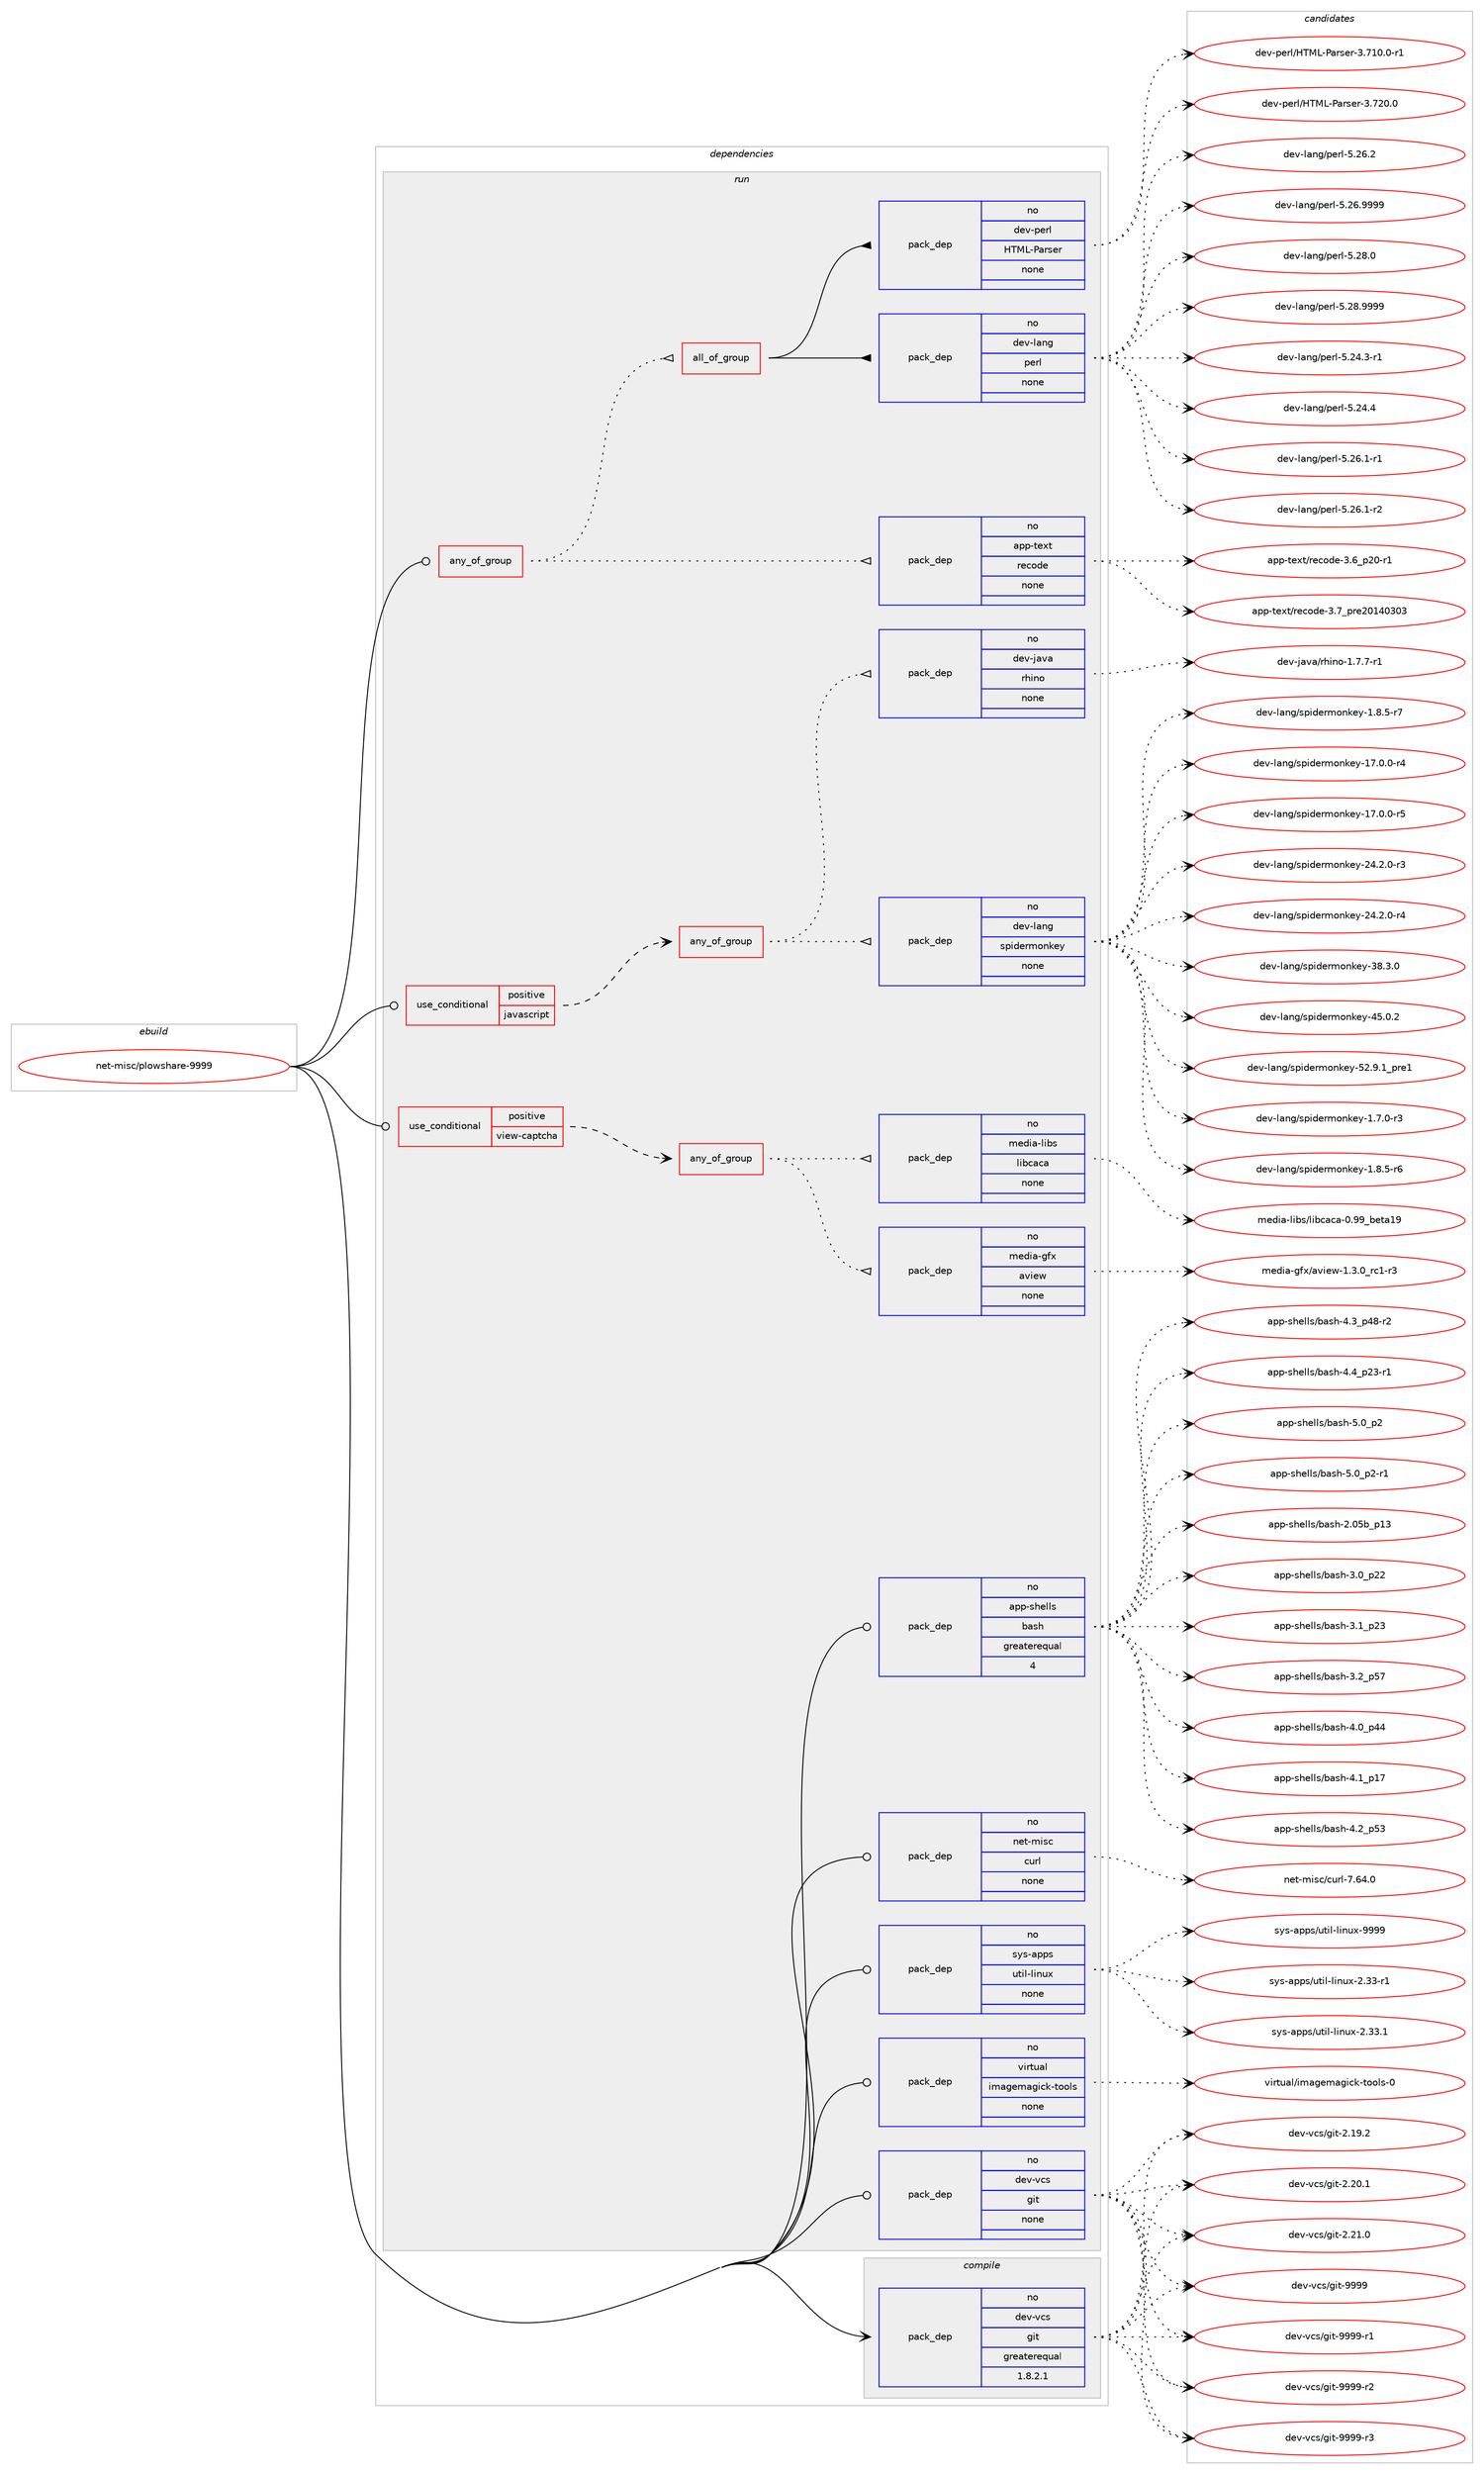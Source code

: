 digraph prolog {

# *************
# Graph options
# *************

newrank=true;
concentrate=true;
compound=true;
graph [rankdir=LR,fontname=Helvetica,fontsize=10,ranksep=1.5];#, ranksep=2.5, nodesep=0.2];
edge  [arrowhead=vee];
node  [fontname=Helvetica,fontsize=10];

# **********
# The ebuild
# **********

subgraph cluster_leftcol {
color=gray;
rank=same;
label=<<i>ebuild</i>>;
id [label="net-misc/plowshare-9999", color=red, width=4, href="../net-misc/plowshare-9999.svg"];
}

# ****************
# The dependencies
# ****************

subgraph cluster_midcol {
color=gray;
label=<<i>dependencies</i>>;
subgraph cluster_compile {
fillcolor="#eeeeee";
style=filled;
label=<<i>compile</i>>;
subgraph pack1194699 {
dependency1670994 [label=<<TABLE BORDER="0" CELLBORDER="1" CELLSPACING="0" CELLPADDING="4" WIDTH="220"><TR><TD ROWSPAN="6" CELLPADDING="30">pack_dep</TD></TR><TR><TD WIDTH="110">no</TD></TR><TR><TD>dev-vcs</TD></TR><TR><TD>git</TD></TR><TR><TD>greaterequal</TD></TR><TR><TD>1.8.2.1</TD></TR></TABLE>>, shape=none, color=blue];
}
id:e -> dependency1670994:w [weight=20,style="solid",arrowhead="vee"];
}
subgraph cluster_compileandrun {
fillcolor="#eeeeee";
style=filled;
label=<<i>compile and run</i>>;
}
subgraph cluster_run {
fillcolor="#eeeeee";
style=filled;
label=<<i>run</i>>;
subgraph any26413 {
dependency1670995 [label=<<TABLE BORDER="0" CELLBORDER="1" CELLSPACING="0" CELLPADDING="4"><TR><TD CELLPADDING="10">any_of_group</TD></TR></TABLE>>, shape=none, color=red];subgraph pack1194700 {
dependency1670996 [label=<<TABLE BORDER="0" CELLBORDER="1" CELLSPACING="0" CELLPADDING="4" WIDTH="220"><TR><TD ROWSPAN="6" CELLPADDING="30">pack_dep</TD></TR><TR><TD WIDTH="110">no</TD></TR><TR><TD>app-text</TD></TR><TR><TD>recode</TD></TR><TR><TD>none</TD></TR><TR><TD></TD></TR></TABLE>>, shape=none, color=blue];
}
dependency1670995:e -> dependency1670996:w [weight=20,style="dotted",arrowhead="oinv"];
subgraph all819 {
dependency1670997 [label=<<TABLE BORDER="0" CELLBORDER="1" CELLSPACING="0" CELLPADDING="4"><TR><TD CELLPADDING="10">all_of_group</TD></TR></TABLE>>, shape=none, color=red];subgraph pack1194701 {
dependency1670998 [label=<<TABLE BORDER="0" CELLBORDER="1" CELLSPACING="0" CELLPADDING="4" WIDTH="220"><TR><TD ROWSPAN="6" CELLPADDING="30">pack_dep</TD></TR><TR><TD WIDTH="110">no</TD></TR><TR><TD>dev-lang</TD></TR><TR><TD>perl</TD></TR><TR><TD>none</TD></TR><TR><TD></TD></TR></TABLE>>, shape=none, color=blue];
}
dependency1670997:e -> dependency1670998:w [weight=20,style="solid",arrowhead="inv"];
subgraph pack1194702 {
dependency1670999 [label=<<TABLE BORDER="0" CELLBORDER="1" CELLSPACING="0" CELLPADDING="4" WIDTH="220"><TR><TD ROWSPAN="6" CELLPADDING="30">pack_dep</TD></TR><TR><TD WIDTH="110">no</TD></TR><TR><TD>dev-perl</TD></TR><TR><TD>HTML-Parser</TD></TR><TR><TD>none</TD></TR><TR><TD></TD></TR></TABLE>>, shape=none, color=blue];
}
dependency1670997:e -> dependency1670999:w [weight=20,style="solid",arrowhead="inv"];
}
dependency1670995:e -> dependency1670997:w [weight=20,style="dotted",arrowhead="oinv"];
}
id:e -> dependency1670995:w [weight=20,style="solid",arrowhead="odot"];
subgraph cond449066 {
dependency1671000 [label=<<TABLE BORDER="0" CELLBORDER="1" CELLSPACING="0" CELLPADDING="4"><TR><TD ROWSPAN="3" CELLPADDING="10">use_conditional</TD></TR><TR><TD>positive</TD></TR><TR><TD>javascript</TD></TR></TABLE>>, shape=none, color=red];
subgraph any26414 {
dependency1671001 [label=<<TABLE BORDER="0" CELLBORDER="1" CELLSPACING="0" CELLPADDING="4"><TR><TD CELLPADDING="10">any_of_group</TD></TR></TABLE>>, shape=none, color=red];subgraph pack1194703 {
dependency1671002 [label=<<TABLE BORDER="0" CELLBORDER="1" CELLSPACING="0" CELLPADDING="4" WIDTH="220"><TR><TD ROWSPAN="6" CELLPADDING="30">pack_dep</TD></TR><TR><TD WIDTH="110">no</TD></TR><TR><TD>dev-lang</TD></TR><TR><TD>spidermonkey</TD></TR><TR><TD>none</TD></TR><TR><TD></TD></TR></TABLE>>, shape=none, color=blue];
}
dependency1671001:e -> dependency1671002:w [weight=20,style="dotted",arrowhead="oinv"];
subgraph pack1194704 {
dependency1671003 [label=<<TABLE BORDER="0" CELLBORDER="1" CELLSPACING="0" CELLPADDING="4" WIDTH="220"><TR><TD ROWSPAN="6" CELLPADDING="30">pack_dep</TD></TR><TR><TD WIDTH="110">no</TD></TR><TR><TD>dev-java</TD></TR><TR><TD>rhino</TD></TR><TR><TD>none</TD></TR><TR><TD></TD></TR></TABLE>>, shape=none, color=blue];
}
dependency1671001:e -> dependency1671003:w [weight=20,style="dotted",arrowhead="oinv"];
}
dependency1671000:e -> dependency1671001:w [weight=20,style="dashed",arrowhead="vee"];
}
id:e -> dependency1671000:w [weight=20,style="solid",arrowhead="odot"];
subgraph cond449067 {
dependency1671004 [label=<<TABLE BORDER="0" CELLBORDER="1" CELLSPACING="0" CELLPADDING="4"><TR><TD ROWSPAN="3" CELLPADDING="10">use_conditional</TD></TR><TR><TD>positive</TD></TR><TR><TD>view-captcha</TD></TR></TABLE>>, shape=none, color=red];
subgraph any26415 {
dependency1671005 [label=<<TABLE BORDER="0" CELLBORDER="1" CELLSPACING="0" CELLPADDING="4"><TR><TD CELLPADDING="10">any_of_group</TD></TR></TABLE>>, shape=none, color=red];subgraph pack1194705 {
dependency1671006 [label=<<TABLE BORDER="0" CELLBORDER="1" CELLSPACING="0" CELLPADDING="4" WIDTH="220"><TR><TD ROWSPAN="6" CELLPADDING="30">pack_dep</TD></TR><TR><TD WIDTH="110">no</TD></TR><TR><TD>media-gfx</TD></TR><TR><TD>aview</TD></TR><TR><TD>none</TD></TR><TR><TD></TD></TR></TABLE>>, shape=none, color=blue];
}
dependency1671005:e -> dependency1671006:w [weight=20,style="dotted",arrowhead="oinv"];
subgraph pack1194706 {
dependency1671007 [label=<<TABLE BORDER="0" CELLBORDER="1" CELLSPACING="0" CELLPADDING="4" WIDTH="220"><TR><TD ROWSPAN="6" CELLPADDING="30">pack_dep</TD></TR><TR><TD WIDTH="110">no</TD></TR><TR><TD>media-libs</TD></TR><TR><TD>libcaca</TD></TR><TR><TD>none</TD></TR><TR><TD></TD></TR></TABLE>>, shape=none, color=blue];
}
dependency1671005:e -> dependency1671007:w [weight=20,style="dotted",arrowhead="oinv"];
}
dependency1671004:e -> dependency1671005:w [weight=20,style="dashed",arrowhead="vee"];
}
id:e -> dependency1671004:w [weight=20,style="solid",arrowhead="odot"];
subgraph pack1194707 {
dependency1671008 [label=<<TABLE BORDER="0" CELLBORDER="1" CELLSPACING="0" CELLPADDING="4" WIDTH="220"><TR><TD ROWSPAN="6" CELLPADDING="30">pack_dep</TD></TR><TR><TD WIDTH="110">no</TD></TR><TR><TD>app-shells</TD></TR><TR><TD>bash</TD></TR><TR><TD>greaterequal</TD></TR><TR><TD>4</TD></TR></TABLE>>, shape=none, color=blue];
}
id:e -> dependency1671008:w [weight=20,style="solid",arrowhead="odot"];
subgraph pack1194708 {
dependency1671009 [label=<<TABLE BORDER="0" CELLBORDER="1" CELLSPACING="0" CELLPADDING="4" WIDTH="220"><TR><TD ROWSPAN="6" CELLPADDING="30">pack_dep</TD></TR><TR><TD WIDTH="110">no</TD></TR><TR><TD>dev-vcs</TD></TR><TR><TD>git</TD></TR><TR><TD>none</TD></TR><TR><TD></TD></TR></TABLE>>, shape=none, color=blue];
}
id:e -> dependency1671009:w [weight=20,style="solid",arrowhead="odot"];
subgraph pack1194709 {
dependency1671010 [label=<<TABLE BORDER="0" CELLBORDER="1" CELLSPACING="0" CELLPADDING="4" WIDTH="220"><TR><TD ROWSPAN="6" CELLPADDING="30">pack_dep</TD></TR><TR><TD WIDTH="110">no</TD></TR><TR><TD>net-misc</TD></TR><TR><TD>curl</TD></TR><TR><TD>none</TD></TR><TR><TD></TD></TR></TABLE>>, shape=none, color=blue];
}
id:e -> dependency1671010:w [weight=20,style="solid",arrowhead="odot"];
subgraph pack1194710 {
dependency1671011 [label=<<TABLE BORDER="0" CELLBORDER="1" CELLSPACING="0" CELLPADDING="4" WIDTH="220"><TR><TD ROWSPAN="6" CELLPADDING="30">pack_dep</TD></TR><TR><TD WIDTH="110">no</TD></TR><TR><TD>sys-apps</TD></TR><TR><TD>util-linux</TD></TR><TR><TD>none</TD></TR><TR><TD></TD></TR></TABLE>>, shape=none, color=blue];
}
id:e -> dependency1671011:w [weight=20,style="solid",arrowhead="odot"];
subgraph pack1194711 {
dependency1671012 [label=<<TABLE BORDER="0" CELLBORDER="1" CELLSPACING="0" CELLPADDING="4" WIDTH="220"><TR><TD ROWSPAN="6" CELLPADDING="30">pack_dep</TD></TR><TR><TD WIDTH="110">no</TD></TR><TR><TD>virtual</TD></TR><TR><TD>imagemagick-tools</TD></TR><TR><TD>none</TD></TR><TR><TD></TD></TR></TABLE>>, shape=none, color=blue];
}
id:e -> dependency1671012:w [weight=20,style="solid",arrowhead="odot"];
}
}

# **************
# The candidates
# **************

subgraph cluster_choices {
rank=same;
color=gray;
label=<<i>candidates</i>>;

subgraph choice1194699 {
color=black;
nodesep=1;
choice10010111845118991154710310511645504649574650 [label="dev-vcs/git-2.19.2", color=red, width=4,href="../dev-vcs/git-2.19.2.svg"];
choice10010111845118991154710310511645504650484649 [label="dev-vcs/git-2.20.1", color=red, width=4,href="../dev-vcs/git-2.20.1.svg"];
choice10010111845118991154710310511645504650494648 [label="dev-vcs/git-2.21.0", color=red, width=4,href="../dev-vcs/git-2.21.0.svg"];
choice1001011184511899115471031051164557575757 [label="dev-vcs/git-9999", color=red, width=4,href="../dev-vcs/git-9999.svg"];
choice10010111845118991154710310511645575757574511449 [label="dev-vcs/git-9999-r1", color=red, width=4,href="../dev-vcs/git-9999-r1.svg"];
choice10010111845118991154710310511645575757574511450 [label="dev-vcs/git-9999-r2", color=red, width=4,href="../dev-vcs/git-9999-r2.svg"];
choice10010111845118991154710310511645575757574511451 [label="dev-vcs/git-9999-r3", color=red, width=4,href="../dev-vcs/git-9999-r3.svg"];
dependency1670994:e -> choice10010111845118991154710310511645504649574650:w [style=dotted,weight="100"];
dependency1670994:e -> choice10010111845118991154710310511645504650484649:w [style=dotted,weight="100"];
dependency1670994:e -> choice10010111845118991154710310511645504650494648:w [style=dotted,weight="100"];
dependency1670994:e -> choice1001011184511899115471031051164557575757:w [style=dotted,weight="100"];
dependency1670994:e -> choice10010111845118991154710310511645575757574511449:w [style=dotted,weight="100"];
dependency1670994:e -> choice10010111845118991154710310511645575757574511450:w [style=dotted,weight="100"];
dependency1670994:e -> choice10010111845118991154710310511645575757574511451:w [style=dotted,weight="100"];
}
subgraph choice1194700 {
color=black;
nodesep=1;
choice97112112451161011201164711410199111100101455146549511250484511449 [label="app-text/recode-3.6_p20-r1", color=red, width=4,href="../app-text/recode-3.6_p20-r1.svg"];
choice9711211245116101120116471141019911110010145514655951121141015048495248514851 [label="app-text/recode-3.7_pre20140303", color=red, width=4,href="../app-text/recode-3.7_pre20140303.svg"];
dependency1670996:e -> choice97112112451161011201164711410199111100101455146549511250484511449:w [style=dotted,weight="100"];
dependency1670996:e -> choice9711211245116101120116471141019911110010145514655951121141015048495248514851:w [style=dotted,weight="100"];
}
subgraph choice1194701 {
color=black;
nodesep=1;
choice100101118451089711010347112101114108455346505246514511449 [label="dev-lang/perl-5.24.3-r1", color=red, width=4,href="../dev-lang/perl-5.24.3-r1.svg"];
choice10010111845108971101034711210111410845534650524652 [label="dev-lang/perl-5.24.4", color=red, width=4,href="../dev-lang/perl-5.24.4.svg"];
choice100101118451089711010347112101114108455346505446494511449 [label="dev-lang/perl-5.26.1-r1", color=red, width=4,href="../dev-lang/perl-5.26.1-r1.svg"];
choice100101118451089711010347112101114108455346505446494511450 [label="dev-lang/perl-5.26.1-r2", color=red, width=4,href="../dev-lang/perl-5.26.1-r2.svg"];
choice10010111845108971101034711210111410845534650544650 [label="dev-lang/perl-5.26.2", color=red, width=4,href="../dev-lang/perl-5.26.2.svg"];
choice10010111845108971101034711210111410845534650544657575757 [label="dev-lang/perl-5.26.9999", color=red, width=4,href="../dev-lang/perl-5.26.9999.svg"];
choice10010111845108971101034711210111410845534650564648 [label="dev-lang/perl-5.28.0", color=red, width=4,href="../dev-lang/perl-5.28.0.svg"];
choice10010111845108971101034711210111410845534650564657575757 [label="dev-lang/perl-5.28.9999", color=red, width=4,href="../dev-lang/perl-5.28.9999.svg"];
dependency1670998:e -> choice100101118451089711010347112101114108455346505246514511449:w [style=dotted,weight="100"];
dependency1670998:e -> choice10010111845108971101034711210111410845534650524652:w [style=dotted,weight="100"];
dependency1670998:e -> choice100101118451089711010347112101114108455346505446494511449:w [style=dotted,weight="100"];
dependency1670998:e -> choice100101118451089711010347112101114108455346505446494511450:w [style=dotted,weight="100"];
dependency1670998:e -> choice10010111845108971101034711210111410845534650544650:w [style=dotted,weight="100"];
dependency1670998:e -> choice10010111845108971101034711210111410845534650544657575757:w [style=dotted,weight="100"];
dependency1670998:e -> choice10010111845108971101034711210111410845534650564648:w [style=dotted,weight="100"];
dependency1670998:e -> choice10010111845108971101034711210111410845534650564657575757:w [style=dotted,weight="100"];
}
subgraph choice1194702 {
color=black;
nodesep=1;
choice10010111845112101114108477284777645809711411510111445514655494846484511449 [label="dev-perl/HTML-Parser-3.710.0-r1", color=red, width=4,href="../dev-perl/HTML-Parser-3.710.0-r1.svg"];
choice1001011184511210111410847728477764580971141151011144551465550484648 [label="dev-perl/HTML-Parser-3.720.0", color=red, width=4,href="../dev-perl/HTML-Parser-3.720.0.svg"];
dependency1670999:e -> choice10010111845112101114108477284777645809711411510111445514655494846484511449:w [style=dotted,weight="100"];
dependency1670999:e -> choice1001011184511210111410847728477764580971141151011144551465550484648:w [style=dotted,weight="100"];
}
subgraph choice1194703 {
color=black;
nodesep=1;
choice1001011184510897110103471151121051001011141091111101071011214549465546484511451 [label="dev-lang/spidermonkey-1.7.0-r3", color=red, width=4,href="../dev-lang/spidermonkey-1.7.0-r3.svg"];
choice1001011184510897110103471151121051001011141091111101071011214549465646534511454 [label="dev-lang/spidermonkey-1.8.5-r6", color=red, width=4,href="../dev-lang/spidermonkey-1.8.5-r6.svg"];
choice1001011184510897110103471151121051001011141091111101071011214549465646534511455 [label="dev-lang/spidermonkey-1.8.5-r7", color=red, width=4,href="../dev-lang/spidermonkey-1.8.5-r7.svg"];
choice100101118451089711010347115112105100101114109111110107101121454955464846484511452 [label="dev-lang/spidermonkey-17.0.0-r4", color=red, width=4,href="../dev-lang/spidermonkey-17.0.0-r4.svg"];
choice100101118451089711010347115112105100101114109111110107101121454955464846484511453 [label="dev-lang/spidermonkey-17.0.0-r5", color=red, width=4,href="../dev-lang/spidermonkey-17.0.0-r5.svg"];
choice100101118451089711010347115112105100101114109111110107101121455052465046484511451 [label="dev-lang/spidermonkey-24.2.0-r3", color=red, width=4,href="../dev-lang/spidermonkey-24.2.0-r3.svg"];
choice100101118451089711010347115112105100101114109111110107101121455052465046484511452 [label="dev-lang/spidermonkey-24.2.0-r4", color=red, width=4,href="../dev-lang/spidermonkey-24.2.0-r4.svg"];
choice10010111845108971101034711511210510010111410911111010710112145515646514648 [label="dev-lang/spidermonkey-38.3.0", color=red, width=4,href="../dev-lang/spidermonkey-38.3.0.svg"];
choice10010111845108971101034711511210510010111410911111010710112145525346484650 [label="dev-lang/spidermonkey-45.0.2", color=red, width=4,href="../dev-lang/spidermonkey-45.0.2.svg"];
choice100101118451089711010347115112105100101114109111110107101121455350465746499511211410149 [label="dev-lang/spidermonkey-52.9.1_pre1", color=red, width=4,href="../dev-lang/spidermonkey-52.9.1_pre1.svg"];
dependency1671002:e -> choice1001011184510897110103471151121051001011141091111101071011214549465546484511451:w [style=dotted,weight="100"];
dependency1671002:e -> choice1001011184510897110103471151121051001011141091111101071011214549465646534511454:w [style=dotted,weight="100"];
dependency1671002:e -> choice1001011184510897110103471151121051001011141091111101071011214549465646534511455:w [style=dotted,weight="100"];
dependency1671002:e -> choice100101118451089711010347115112105100101114109111110107101121454955464846484511452:w [style=dotted,weight="100"];
dependency1671002:e -> choice100101118451089711010347115112105100101114109111110107101121454955464846484511453:w [style=dotted,weight="100"];
dependency1671002:e -> choice100101118451089711010347115112105100101114109111110107101121455052465046484511451:w [style=dotted,weight="100"];
dependency1671002:e -> choice100101118451089711010347115112105100101114109111110107101121455052465046484511452:w [style=dotted,weight="100"];
dependency1671002:e -> choice10010111845108971101034711511210510010111410911111010710112145515646514648:w [style=dotted,weight="100"];
dependency1671002:e -> choice10010111845108971101034711511210510010111410911111010710112145525346484650:w [style=dotted,weight="100"];
dependency1671002:e -> choice100101118451089711010347115112105100101114109111110107101121455350465746499511211410149:w [style=dotted,weight="100"];
}
subgraph choice1194704 {
color=black;
nodesep=1;
choice100101118451069711897471141041051101114549465546554511449 [label="dev-java/rhino-1.7.7-r1", color=red, width=4,href="../dev-java/rhino-1.7.7-r1.svg"];
dependency1671003:e -> choice100101118451069711897471141041051101114549465546554511449:w [style=dotted,weight="100"];
}
subgraph choice1194705 {
color=black;
nodesep=1;
choice109101100105974510310212047971181051011194549465146489511499494511451 [label="media-gfx/aview-1.3.0_rc1-r3", color=red, width=4,href="../media-gfx/aview-1.3.0_rc1-r3.svg"];
dependency1671006:e -> choice109101100105974510310212047971181051011194549465146489511499494511451:w [style=dotted,weight="100"];
}
subgraph choice1194706 {
color=black;
nodesep=1;
choice10910110010597451081059811547108105989997999745484657579598101116974957 [label="media-libs/libcaca-0.99_beta19", color=red, width=4,href="../media-libs/libcaca-0.99_beta19.svg"];
dependency1671007:e -> choice10910110010597451081059811547108105989997999745484657579598101116974957:w [style=dotted,weight="100"];
}
subgraph choice1194707 {
color=black;
nodesep=1;
choice9711211245115104101108108115479897115104455046485398951124951 [label="app-shells/bash-2.05b_p13", color=red, width=4,href="../app-shells/bash-2.05b_p13.svg"];
choice971121124511510410110810811547989711510445514648951125050 [label="app-shells/bash-3.0_p22", color=red, width=4,href="../app-shells/bash-3.0_p22.svg"];
choice971121124511510410110810811547989711510445514649951125051 [label="app-shells/bash-3.1_p23", color=red, width=4,href="../app-shells/bash-3.1_p23.svg"];
choice971121124511510410110810811547989711510445514650951125355 [label="app-shells/bash-3.2_p57", color=red, width=4,href="../app-shells/bash-3.2_p57.svg"];
choice971121124511510410110810811547989711510445524648951125252 [label="app-shells/bash-4.0_p44", color=red, width=4,href="../app-shells/bash-4.0_p44.svg"];
choice971121124511510410110810811547989711510445524649951124955 [label="app-shells/bash-4.1_p17", color=red, width=4,href="../app-shells/bash-4.1_p17.svg"];
choice971121124511510410110810811547989711510445524650951125351 [label="app-shells/bash-4.2_p53", color=red, width=4,href="../app-shells/bash-4.2_p53.svg"];
choice9711211245115104101108108115479897115104455246519511252564511450 [label="app-shells/bash-4.3_p48-r2", color=red, width=4,href="../app-shells/bash-4.3_p48-r2.svg"];
choice9711211245115104101108108115479897115104455246529511250514511449 [label="app-shells/bash-4.4_p23-r1", color=red, width=4,href="../app-shells/bash-4.4_p23-r1.svg"];
choice9711211245115104101108108115479897115104455346489511250 [label="app-shells/bash-5.0_p2", color=red, width=4,href="../app-shells/bash-5.0_p2.svg"];
choice97112112451151041011081081154798971151044553464895112504511449 [label="app-shells/bash-5.0_p2-r1", color=red, width=4,href="../app-shells/bash-5.0_p2-r1.svg"];
dependency1671008:e -> choice9711211245115104101108108115479897115104455046485398951124951:w [style=dotted,weight="100"];
dependency1671008:e -> choice971121124511510410110810811547989711510445514648951125050:w [style=dotted,weight="100"];
dependency1671008:e -> choice971121124511510410110810811547989711510445514649951125051:w [style=dotted,weight="100"];
dependency1671008:e -> choice971121124511510410110810811547989711510445514650951125355:w [style=dotted,weight="100"];
dependency1671008:e -> choice971121124511510410110810811547989711510445524648951125252:w [style=dotted,weight="100"];
dependency1671008:e -> choice971121124511510410110810811547989711510445524649951124955:w [style=dotted,weight="100"];
dependency1671008:e -> choice971121124511510410110810811547989711510445524650951125351:w [style=dotted,weight="100"];
dependency1671008:e -> choice9711211245115104101108108115479897115104455246519511252564511450:w [style=dotted,weight="100"];
dependency1671008:e -> choice9711211245115104101108108115479897115104455246529511250514511449:w [style=dotted,weight="100"];
dependency1671008:e -> choice9711211245115104101108108115479897115104455346489511250:w [style=dotted,weight="100"];
dependency1671008:e -> choice97112112451151041011081081154798971151044553464895112504511449:w [style=dotted,weight="100"];
}
subgraph choice1194708 {
color=black;
nodesep=1;
choice10010111845118991154710310511645504649574650 [label="dev-vcs/git-2.19.2", color=red, width=4,href="../dev-vcs/git-2.19.2.svg"];
choice10010111845118991154710310511645504650484649 [label="dev-vcs/git-2.20.1", color=red, width=4,href="../dev-vcs/git-2.20.1.svg"];
choice10010111845118991154710310511645504650494648 [label="dev-vcs/git-2.21.0", color=red, width=4,href="../dev-vcs/git-2.21.0.svg"];
choice1001011184511899115471031051164557575757 [label="dev-vcs/git-9999", color=red, width=4,href="../dev-vcs/git-9999.svg"];
choice10010111845118991154710310511645575757574511449 [label="dev-vcs/git-9999-r1", color=red, width=4,href="../dev-vcs/git-9999-r1.svg"];
choice10010111845118991154710310511645575757574511450 [label="dev-vcs/git-9999-r2", color=red, width=4,href="../dev-vcs/git-9999-r2.svg"];
choice10010111845118991154710310511645575757574511451 [label="dev-vcs/git-9999-r3", color=red, width=4,href="../dev-vcs/git-9999-r3.svg"];
dependency1671009:e -> choice10010111845118991154710310511645504649574650:w [style=dotted,weight="100"];
dependency1671009:e -> choice10010111845118991154710310511645504650484649:w [style=dotted,weight="100"];
dependency1671009:e -> choice10010111845118991154710310511645504650494648:w [style=dotted,weight="100"];
dependency1671009:e -> choice1001011184511899115471031051164557575757:w [style=dotted,weight="100"];
dependency1671009:e -> choice10010111845118991154710310511645575757574511449:w [style=dotted,weight="100"];
dependency1671009:e -> choice10010111845118991154710310511645575757574511450:w [style=dotted,weight="100"];
dependency1671009:e -> choice10010111845118991154710310511645575757574511451:w [style=dotted,weight="100"];
}
subgraph choice1194709 {
color=black;
nodesep=1;
choice1101011164510910511599479911711410845554654524648 [label="net-misc/curl-7.64.0", color=red, width=4,href="../net-misc/curl-7.64.0.svg"];
dependency1671010:e -> choice1101011164510910511599479911711410845554654524648:w [style=dotted,weight="100"];
}
subgraph choice1194710 {
color=black;
nodesep=1;
choice1151211154597112112115471171161051084510810511011712045504651514511449 [label="sys-apps/util-linux-2.33-r1", color=red, width=4,href="../sys-apps/util-linux-2.33-r1.svg"];
choice1151211154597112112115471171161051084510810511011712045504651514649 [label="sys-apps/util-linux-2.33.1", color=red, width=4,href="../sys-apps/util-linux-2.33.1.svg"];
choice115121115459711211211547117116105108451081051101171204557575757 [label="sys-apps/util-linux-9999", color=red, width=4,href="../sys-apps/util-linux-9999.svg"];
dependency1671011:e -> choice1151211154597112112115471171161051084510810511011712045504651514511449:w [style=dotted,weight="100"];
dependency1671011:e -> choice1151211154597112112115471171161051084510810511011712045504651514649:w [style=dotted,weight="100"];
dependency1671011:e -> choice115121115459711211211547117116105108451081051101171204557575757:w [style=dotted,weight="100"];
}
subgraph choice1194711 {
color=black;
nodesep=1;
choice1181051141161179710847105109971031011099710310599107451161111111081154548 [label="virtual/imagemagick-tools-0", color=red, width=4,href="../virtual/imagemagick-tools-0.svg"];
dependency1671012:e -> choice1181051141161179710847105109971031011099710310599107451161111111081154548:w [style=dotted,weight="100"];
}
}

}
